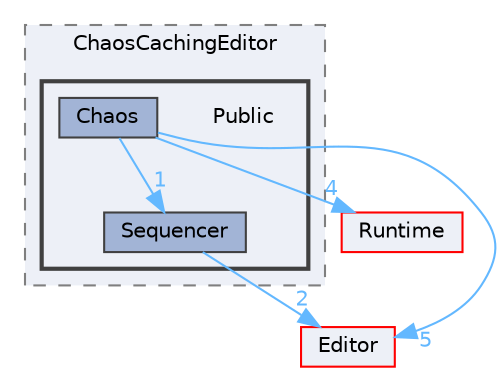 digraph "Public"
{
 // INTERACTIVE_SVG=YES
 // LATEX_PDF_SIZE
  bgcolor="transparent";
  edge [fontname=Helvetica,fontsize=10,labelfontname=Helvetica,labelfontsize=10];
  node [fontname=Helvetica,fontsize=10,shape=box,height=0.2,width=0.4];
  compound=true
  subgraph clusterdir_ea1505ab4938bf323f7cddc05a0f0e0d {
    graph [ bgcolor="#edf0f7", pencolor="grey50", label="ChaosCachingEditor", fontname=Helvetica,fontsize=10 style="filled,dashed", URL="dir_ea1505ab4938bf323f7cddc05a0f0e0d.html",tooltip=""]
  subgraph clusterdir_4ef447c189d7eddb0f38041631739d41 {
    graph [ bgcolor="#edf0f7", pencolor="grey25", label="", fontname=Helvetica,fontsize=10 style="filled,bold", URL="dir_4ef447c189d7eddb0f38041631739d41.html",tooltip=""]
    dir_4ef447c189d7eddb0f38041631739d41 [shape=plaintext, label="Public"];
  dir_750698486cc15e3ebb08de114d230ebe [label="Chaos", fillcolor="#a2b4d6", color="grey25", style="filled", URL="dir_750698486cc15e3ebb08de114d230ebe.html",tooltip=""];
  dir_fd1a17face156d39e56be9518c7c18fc [label="Sequencer", fillcolor="#a2b4d6", color="grey25", style="filled", URL="dir_fd1a17face156d39e56be9518c7c18fc.html",tooltip=""];
  }
  }
  dir_7536b172fbd480bfd146a1b1acd6856b [label="Runtime", fillcolor="#edf0f7", color="red", style="filled", URL="dir_7536b172fbd480bfd146a1b1acd6856b.html",tooltip=""];
  dir_b26507eead720464ba2ac6bbc6dcec5f [label="Editor", fillcolor="#edf0f7", color="red", style="filled", URL="dir_b26507eead720464ba2ac6bbc6dcec5f.html",tooltip=""];
  dir_750698486cc15e3ebb08de114d230ebe->dir_7536b172fbd480bfd146a1b1acd6856b [headlabel="4", labeldistance=1.5 headhref="dir_000130_000984.html" href="dir_000130_000984.html" color="steelblue1" fontcolor="steelblue1"];
  dir_750698486cc15e3ebb08de114d230ebe->dir_b26507eead720464ba2ac6bbc6dcec5f [headlabel="5", labeldistance=1.5 headhref="dir_000130_000357.html" href="dir_000130_000357.html" color="steelblue1" fontcolor="steelblue1"];
  dir_750698486cc15e3ebb08de114d230ebe->dir_fd1a17face156d39e56be9518c7c18fc [headlabel="1", labeldistance=1.5 headhref="dir_000130_001011.html" href="dir_000130_001011.html" color="steelblue1" fontcolor="steelblue1"];
  dir_fd1a17face156d39e56be9518c7c18fc->dir_b26507eead720464ba2ac6bbc6dcec5f [headlabel="2", labeldistance=1.5 headhref="dir_001011_000357.html" href="dir_001011_000357.html" color="steelblue1" fontcolor="steelblue1"];
}
